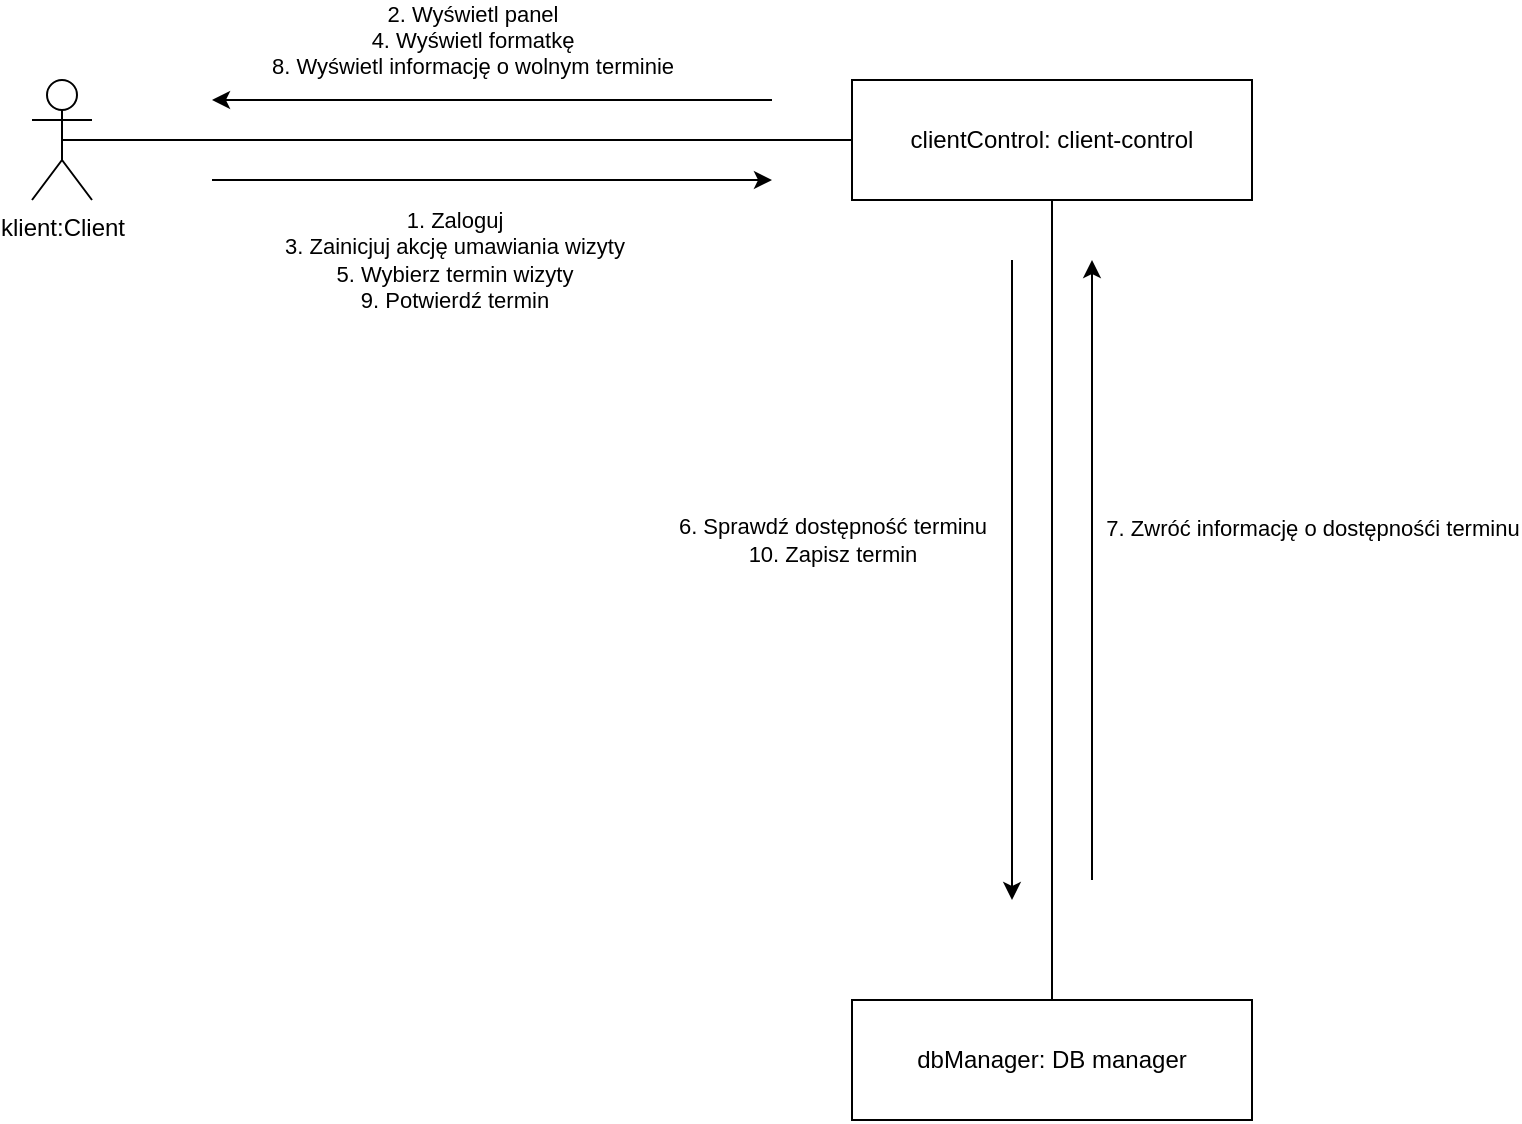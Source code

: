 <mxfile>
    <diagram id="nsfevP2osErpfEe3cftW" name="Page-1">
        <mxGraphModel dx="806" dy="696" grid="1" gridSize="10" guides="1" tooltips="1" connect="1" arrows="1" fold="1" page="1" pageScale="1" pageWidth="827" pageHeight="1169" math="0" shadow="0">
            <root>
                <mxCell id="0"/>
                <mxCell id="1" parent="0"/>
                <mxCell id="2" value="klient:Client" style="shape=umlActor;verticalLabelPosition=bottom;verticalAlign=top;html=1;outlineConnect=0;" vertex="1" parent="1">
                    <mxGeometry x="70" y="230" width="30" height="60" as="geometry"/>
                </mxCell>
                <mxCell id="5" style="edgeStyle=none;html=1;exitX=0.5;exitY=1;exitDx=0;exitDy=0;entryX=0.5;entryY=0;entryDx=0;entryDy=0;endArrow=none;endFill=0;" edge="1" parent="1" source="3" target="4">
                    <mxGeometry relative="1" as="geometry"/>
                </mxCell>
                <mxCell id="6" style="edgeStyle=none;html=1;entryX=0.5;entryY=0.5;entryDx=0;entryDy=0;entryPerimeter=0;endArrow=none;endFill=0;" edge="1" parent="1" source="3" target="2">
                    <mxGeometry relative="1" as="geometry"/>
                </mxCell>
                <mxCell id="3" value="clientControl: client-control" style="rounded=0;whiteSpace=wrap;html=1;" vertex="1" parent="1">
                    <mxGeometry x="480" y="230" width="200" height="60" as="geometry"/>
                </mxCell>
                <mxCell id="4" value="dbManager: DB manager" style="rounded=0;whiteSpace=wrap;html=1;" vertex="1" parent="1">
                    <mxGeometry x="480" y="690" width="200" height="60" as="geometry"/>
                </mxCell>
                <mxCell id="7" value="" style="endArrow=classic;html=1;" edge="1" parent="1">
                    <mxGeometry width="50" height="50" relative="1" as="geometry">
                        <mxPoint x="160" y="280" as="sourcePoint"/>
                        <mxPoint x="440" y="280" as="targetPoint"/>
                    </mxGeometry>
                </mxCell>
                <mxCell id="11" value="1. Zaloguj&lt;br&gt;3. Zainicjuj akcję umawiania wizyty&lt;br&gt;5. Wybierz termin wizyty&lt;br&gt;9. Potwierdź termin" style="edgeLabel;html=1;align=center;verticalAlign=middle;resizable=0;points=[];" vertex="1" connectable="0" parent="7">
                    <mxGeometry x="-0.275" y="-1" relative="1" as="geometry">
                        <mxPoint x="19" y="39" as="offset"/>
                    </mxGeometry>
                </mxCell>
                <mxCell id="8" value="" style="endArrow=classic;html=1;" edge="1" parent="1">
                    <mxGeometry width="50" height="50" relative="1" as="geometry">
                        <mxPoint x="440" y="240" as="sourcePoint"/>
                        <mxPoint x="160" y="240" as="targetPoint"/>
                    </mxGeometry>
                </mxCell>
                <mxCell id="12" value="2. Wyświetl panel&lt;br&gt;4. Wyświetl formatkę&lt;br&gt;8. Wyświetl informację o wolnym terminie" style="edgeLabel;html=1;align=center;verticalAlign=middle;resizable=0;points=[];" vertex="1" connectable="0" parent="8">
                    <mxGeometry x="0.193" y="-1" relative="1" as="geometry">
                        <mxPoint x="17" y="-29" as="offset"/>
                    </mxGeometry>
                </mxCell>
                <mxCell id="9" value="6. Sprawdź dostępność terminu&lt;br&gt;10. Zapisz termin" style="endArrow=classic;html=1;" edge="1" parent="1">
                    <mxGeometry x="-0.125" y="-90" width="50" height="50" relative="1" as="geometry">
                        <mxPoint x="560" y="320" as="sourcePoint"/>
                        <mxPoint x="560" y="640" as="targetPoint"/>
                        <mxPoint as="offset"/>
                    </mxGeometry>
                </mxCell>
                <mxCell id="10" value="" style="endArrow=classic;html=1;" edge="1" parent="1">
                    <mxGeometry width="50" height="50" relative="1" as="geometry">
                        <mxPoint x="600" y="630" as="sourcePoint"/>
                        <mxPoint x="600" y="320" as="targetPoint"/>
                    </mxGeometry>
                </mxCell>
                <mxCell id="13" value="7. Zwróć informację o dostępnośći terminu" style="edgeLabel;html=1;align=center;verticalAlign=middle;resizable=0;points=[];" vertex="1" connectable="0" parent="10">
                    <mxGeometry x="0.129" y="-4" relative="1" as="geometry">
                        <mxPoint x="106" y="-1" as="offset"/>
                    </mxGeometry>
                </mxCell>
            </root>
        </mxGraphModel>
    </diagram>
</mxfile>